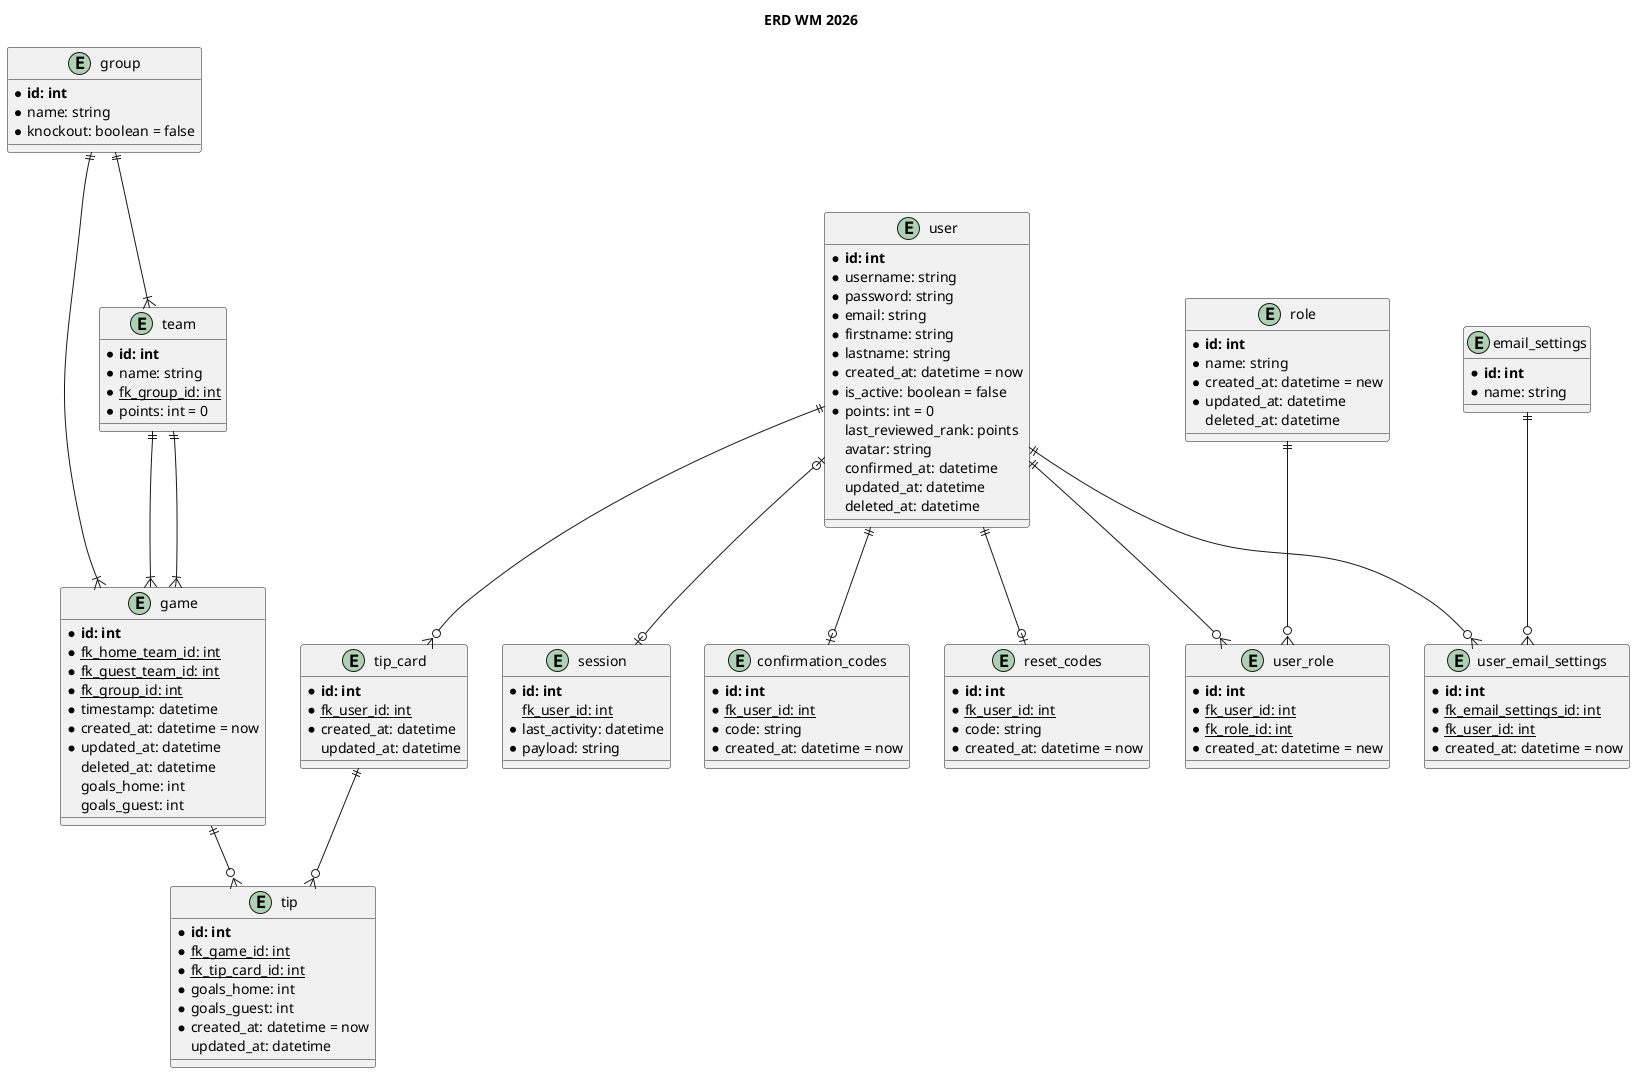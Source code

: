 @startuml erd

title ERD WM 2026

entity user {
    * **id: int**
    * username: string
    * password: string
    * email: string
    * firstname: string
    * lastname: string
    * created_at: datetime = now
    * is_active: boolean = false
    * points: int = 0
    last_reviewed_rank: points
    avatar: string
    confirmed_at: datetime
    updated_at: datetime
    deleted_at: datetime
}

entity confirmation_codes {
    * **id: int**
    * {static} fk_user_id: int
    * code: string
    * created_at: datetime = now
}

entity reset_codes {
    * **id: int**
    * {static} fk_user_id: int
    * code: string
    * created_at: datetime = now
}

entity session {
    * **id: int**
    {static} fk_user_id: int
    * last_activity: datetime
    * payload: string
}

entity role {
    * **id: int**
    * name: string
    * created_at: datetime = new
    * updated_at: datetime
    deleted_at: datetime
}

entity user_role {
    * **id: int**
    * {static} fk_user_id: int
    * {static} fk_role_id: int
    * created_at: datetime = new
}

entity game {
    * **id: int**
    * {static} fk_home_team_id: int
    * {static} fk_guest_team_id: int
    * {static} fk_group_id: int
    * timestamp: datetime
    * created_at: datetime = now
    * updated_at: datetime
    deleted_at: datetime
    goals_home: int
    goals_guest: int
}

entity team {
    * **id: int**
    * name: string
    * {static} fk_group_id: int
    * points: int = 0
}

entity group {
    * **id: int**
    * name: string
    * knockout: boolean = false
}

entity tip {
    * **id: int**
    * {static} fk_game_id: int
    * {static} fk_tip_card_id: int
    * goals_home: int
    * goals_guest: int
    * created_at: datetime = now
    updated_at: datetime
}

entity tip_card {
    * **id: int**
    * {static} fk_user_id: int
    * created_at: datetime
    updated_at: datetime
}

entity email_settings {
    * **id: int**
    * name: string
}

entity user_email_settings {
    * **id: int**
    * {static} fk_email_settings_id: int
    * {static} fk_user_id: int
    * created_at: datetime = now
}

user ||--o| confirmation_codes
user ||--o| reset_codes
user |o--o| session
user ||--o{ user_role
role ||--o{ user_role
team ||--|{ game
team ||--|{ game
group ||--|{ game
group ||--|{ team
game ||--o{ tip
tip_card ||--o{ tip
user ||--o{ tip_card
email_settings ||--o{ user_email_settings
user ||--o{ user_email_settings

@enduml
